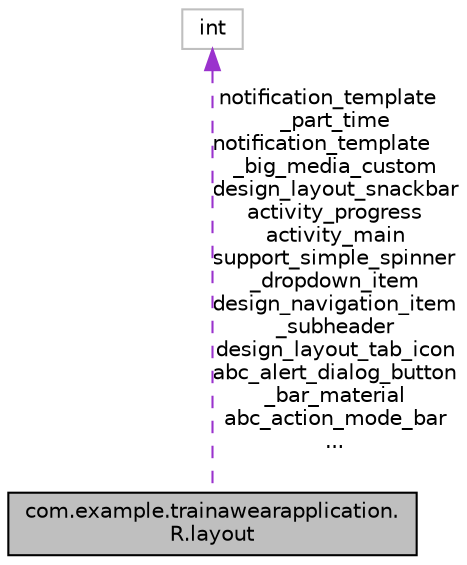 digraph "com.example.trainawearapplication.R.layout"
{
 // INTERACTIVE_SVG=YES
 // LATEX_PDF_SIZE
  edge [fontname="Helvetica",fontsize="10",labelfontname="Helvetica",labelfontsize="10"];
  node [fontname="Helvetica",fontsize="10",shape=record];
  Node1 [label="com.example.trainawearapplication.\lR.layout",height=0.2,width=0.4,color="black", fillcolor="grey75", style="filled", fontcolor="black",tooltip=" "];
  Node2 -> Node1 [dir="back",color="darkorchid3",fontsize="10",style="dashed",label=" notification_template\l_part_time\nnotification_template\l_big_media_custom\ndesign_layout_snackbar\nactivity_progress\nactivity_main\nsupport_simple_spinner\l_dropdown_item\ndesign_navigation_item\l_subheader\ndesign_layout_tab_icon\nabc_alert_dialog_button\l_bar_material\nabc_action_mode_bar\n..." ,fontname="Helvetica"];
  Node2 [label="int",height=0.2,width=0.4,color="grey75", fillcolor="white", style="filled",tooltip=" "];
}
